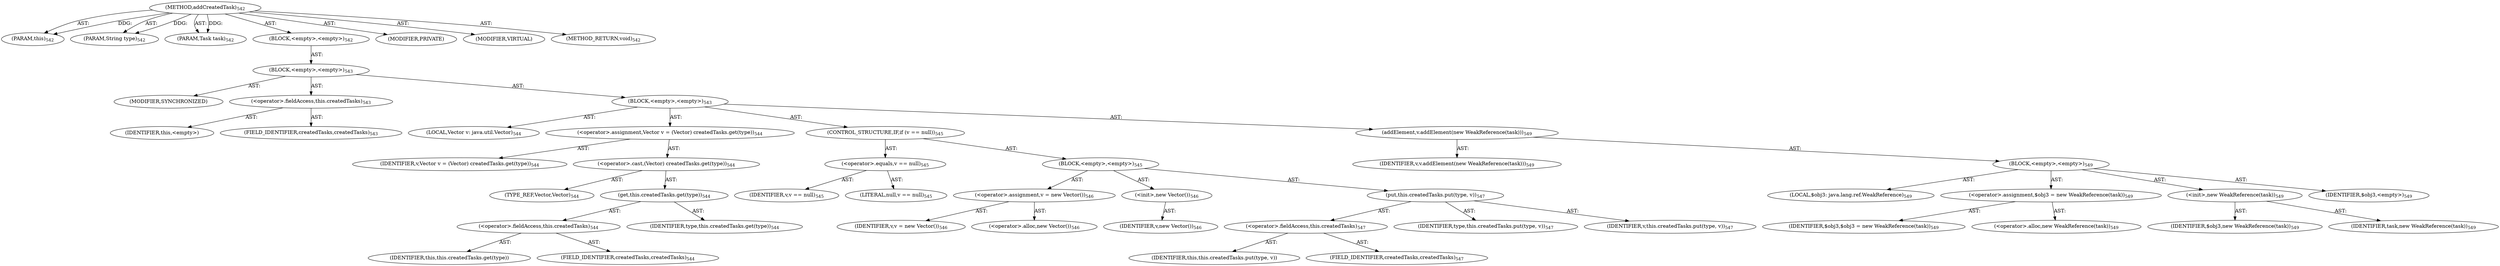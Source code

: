 digraph "addCreatedTask" {  
"111669149716" [label = <(METHOD,addCreatedTask)<SUB>542</SUB>> ]
"115964117041" [label = <(PARAM,this)<SUB>542</SUB>> ]
"115964117042" [label = <(PARAM,String type)<SUB>542</SUB>> ]
"115964117043" [label = <(PARAM,Task task)<SUB>542</SUB>> ]
"25769803831" [label = <(BLOCK,&lt;empty&gt;,&lt;empty&gt;)<SUB>542</SUB>> ]
"25769803832" [label = <(BLOCK,&lt;empty&gt;,&lt;empty&gt;)<SUB>543</SUB>> ]
"133143986231" [label = <(MODIFIER,SYNCHRONIZED)> ]
"30064771322" [label = <(&lt;operator&gt;.fieldAccess,this.createdTasks)<SUB>543</SUB>> ]
"68719476986" [label = <(IDENTIFIER,this,&lt;empty&gt;)> ]
"55834574912" [label = <(FIELD_IDENTIFIER,createdTasks,createdTasks)<SUB>543</SUB>> ]
"25769803833" [label = <(BLOCK,&lt;empty&gt;,&lt;empty&gt;)<SUB>543</SUB>> ]
"94489280540" [label = <(LOCAL,Vector v: java.util.Vector)<SUB>544</SUB>> ]
"30064771323" [label = <(&lt;operator&gt;.assignment,Vector v = (Vector) createdTasks.get(type))<SUB>544</SUB>> ]
"68719476987" [label = <(IDENTIFIER,v,Vector v = (Vector) createdTasks.get(type))<SUB>544</SUB>> ]
"30064771324" [label = <(&lt;operator&gt;.cast,(Vector) createdTasks.get(type))<SUB>544</SUB>> ]
"180388626441" [label = <(TYPE_REF,Vector,Vector)<SUB>544</SUB>> ]
"30064771325" [label = <(get,this.createdTasks.get(type))<SUB>544</SUB>> ]
"30064771326" [label = <(&lt;operator&gt;.fieldAccess,this.createdTasks)<SUB>544</SUB>> ]
"68719476988" [label = <(IDENTIFIER,this,this.createdTasks.get(type))> ]
"55834574913" [label = <(FIELD_IDENTIFIER,createdTasks,createdTasks)<SUB>544</SUB>> ]
"68719476989" [label = <(IDENTIFIER,type,this.createdTasks.get(type))<SUB>544</SUB>> ]
"47244640282" [label = <(CONTROL_STRUCTURE,IF,if (v == null))<SUB>545</SUB>> ]
"30064771327" [label = <(&lt;operator&gt;.equals,v == null)<SUB>545</SUB>> ]
"68719476990" [label = <(IDENTIFIER,v,v == null)<SUB>545</SUB>> ]
"90194313249" [label = <(LITERAL,null,v == null)<SUB>545</SUB>> ]
"25769803834" [label = <(BLOCK,&lt;empty&gt;,&lt;empty&gt;)<SUB>545</SUB>> ]
"30064771328" [label = <(&lt;operator&gt;.assignment,v = new Vector())<SUB>546</SUB>> ]
"68719476991" [label = <(IDENTIFIER,v,v = new Vector())<SUB>546</SUB>> ]
"30064771329" [label = <(&lt;operator&gt;.alloc,new Vector())<SUB>546</SUB>> ]
"30064771330" [label = <(&lt;init&gt;,new Vector())<SUB>546</SUB>> ]
"68719476992" [label = <(IDENTIFIER,v,new Vector())<SUB>546</SUB>> ]
"30064771331" [label = <(put,this.createdTasks.put(type, v))<SUB>547</SUB>> ]
"30064771332" [label = <(&lt;operator&gt;.fieldAccess,this.createdTasks)<SUB>547</SUB>> ]
"68719476993" [label = <(IDENTIFIER,this,this.createdTasks.put(type, v))> ]
"55834574914" [label = <(FIELD_IDENTIFIER,createdTasks,createdTasks)<SUB>547</SUB>> ]
"68719476994" [label = <(IDENTIFIER,type,this.createdTasks.put(type, v))<SUB>547</SUB>> ]
"68719476995" [label = <(IDENTIFIER,v,this.createdTasks.put(type, v))<SUB>547</SUB>> ]
"30064771333" [label = <(addElement,v.addElement(new WeakReference(task)))<SUB>549</SUB>> ]
"68719476996" [label = <(IDENTIFIER,v,v.addElement(new WeakReference(task)))<SUB>549</SUB>> ]
"25769803835" [label = <(BLOCK,&lt;empty&gt;,&lt;empty&gt;)<SUB>549</SUB>> ]
"94489280541" [label = <(LOCAL,$obj3: java.lang.ref.WeakReference)<SUB>549</SUB>> ]
"30064771334" [label = <(&lt;operator&gt;.assignment,$obj3 = new WeakReference(task))<SUB>549</SUB>> ]
"68719476997" [label = <(IDENTIFIER,$obj3,$obj3 = new WeakReference(task))<SUB>549</SUB>> ]
"30064771335" [label = <(&lt;operator&gt;.alloc,new WeakReference(task))<SUB>549</SUB>> ]
"30064771336" [label = <(&lt;init&gt;,new WeakReference(task))<SUB>549</SUB>> ]
"68719476998" [label = <(IDENTIFIER,$obj3,new WeakReference(task))<SUB>549</SUB>> ]
"68719476999" [label = <(IDENTIFIER,task,new WeakReference(task))<SUB>549</SUB>> ]
"68719477000" [label = <(IDENTIFIER,$obj3,&lt;empty&gt;)<SUB>549</SUB>> ]
"133143986232" [label = <(MODIFIER,PRIVATE)> ]
"133143986233" [label = <(MODIFIER,VIRTUAL)> ]
"128849018900" [label = <(METHOD_RETURN,void)<SUB>542</SUB>> ]
  "111669149716" -> "115964117041"  [ label = "AST: "] 
  "111669149716" -> "115964117042"  [ label = "AST: "] 
  "111669149716" -> "115964117043"  [ label = "AST: "] 
  "111669149716" -> "25769803831"  [ label = "AST: "] 
  "111669149716" -> "133143986232"  [ label = "AST: "] 
  "111669149716" -> "133143986233"  [ label = "AST: "] 
  "111669149716" -> "128849018900"  [ label = "AST: "] 
  "25769803831" -> "25769803832"  [ label = "AST: "] 
  "25769803832" -> "133143986231"  [ label = "AST: "] 
  "25769803832" -> "30064771322"  [ label = "AST: "] 
  "25769803832" -> "25769803833"  [ label = "AST: "] 
  "30064771322" -> "68719476986"  [ label = "AST: "] 
  "30064771322" -> "55834574912"  [ label = "AST: "] 
  "25769803833" -> "94489280540"  [ label = "AST: "] 
  "25769803833" -> "30064771323"  [ label = "AST: "] 
  "25769803833" -> "47244640282"  [ label = "AST: "] 
  "25769803833" -> "30064771333"  [ label = "AST: "] 
  "30064771323" -> "68719476987"  [ label = "AST: "] 
  "30064771323" -> "30064771324"  [ label = "AST: "] 
  "30064771324" -> "180388626441"  [ label = "AST: "] 
  "30064771324" -> "30064771325"  [ label = "AST: "] 
  "30064771325" -> "30064771326"  [ label = "AST: "] 
  "30064771325" -> "68719476989"  [ label = "AST: "] 
  "30064771326" -> "68719476988"  [ label = "AST: "] 
  "30064771326" -> "55834574913"  [ label = "AST: "] 
  "47244640282" -> "30064771327"  [ label = "AST: "] 
  "47244640282" -> "25769803834"  [ label = "AST: "] 
  "30064771327" -> "68719476990"  [ label = "AST: "] 
  "30064771327" -> "90194313249"  [ label = "AST: "] 
  "25769803834" -> "30064771328"  [ label = "AST: "] 
  "25769803834" -> "30064771330"  [ label = "AST: "] 
  "25769803834" -> "30064771331"  [ label = "AST: "] 
  "30064771328" -> "68719476991"  [ label = "AST: "] 
  "30064771328" -> "30064771329"  [ label = "AST: "] 
  "30064771330" -> "68719476992"  [ label = "AST: "] 
  "30064771331" -> "30064771332"  [ label = "AST: "] 
  "30064771331" -> "68719476994"  [ label = "AST: "] 
  "30064771331" -> "68719476995"  [ label = "AST: "] 
  "30064771332" -> "68719476993"  [ label = "AST: "] 
  "30064771332" -> "55834574914"  [ label = "AST: "] 
  "30064771333" -> "68719476996"  [ label = "AST: "] 
  "30064771333" -> "25769803835"  [ label = "AST: "] 
  "25769803835" -> "94489280541"  [ label = "AST: "] 
  "25769803835" -> "30064771334"  [ label = "AST: "] 
  "25769803835" -> "30064771336"  [ label = "AST: "] 
  "25769803835" -> "68719477000"  [ label = "AST: "] 
  "30064771334" -> "68719476997"  [ label = "AST: "] 
  "30064771334" -> "30064771335"  [ label = "AST: "] 
  "30064771336" -> "68719476998"  [ label = "AST: "] 
  "30064771336" -> "68719476999"  [ label = "AST: "] 
  "111669149716" -> "115964117041"  [ label = "DDG: "] 
  "111669149716" -> "115964117042"  [ label = "DDG: "] 
  "111669149716" -> "115964117043"  [ label = "DDG: "] 
}
